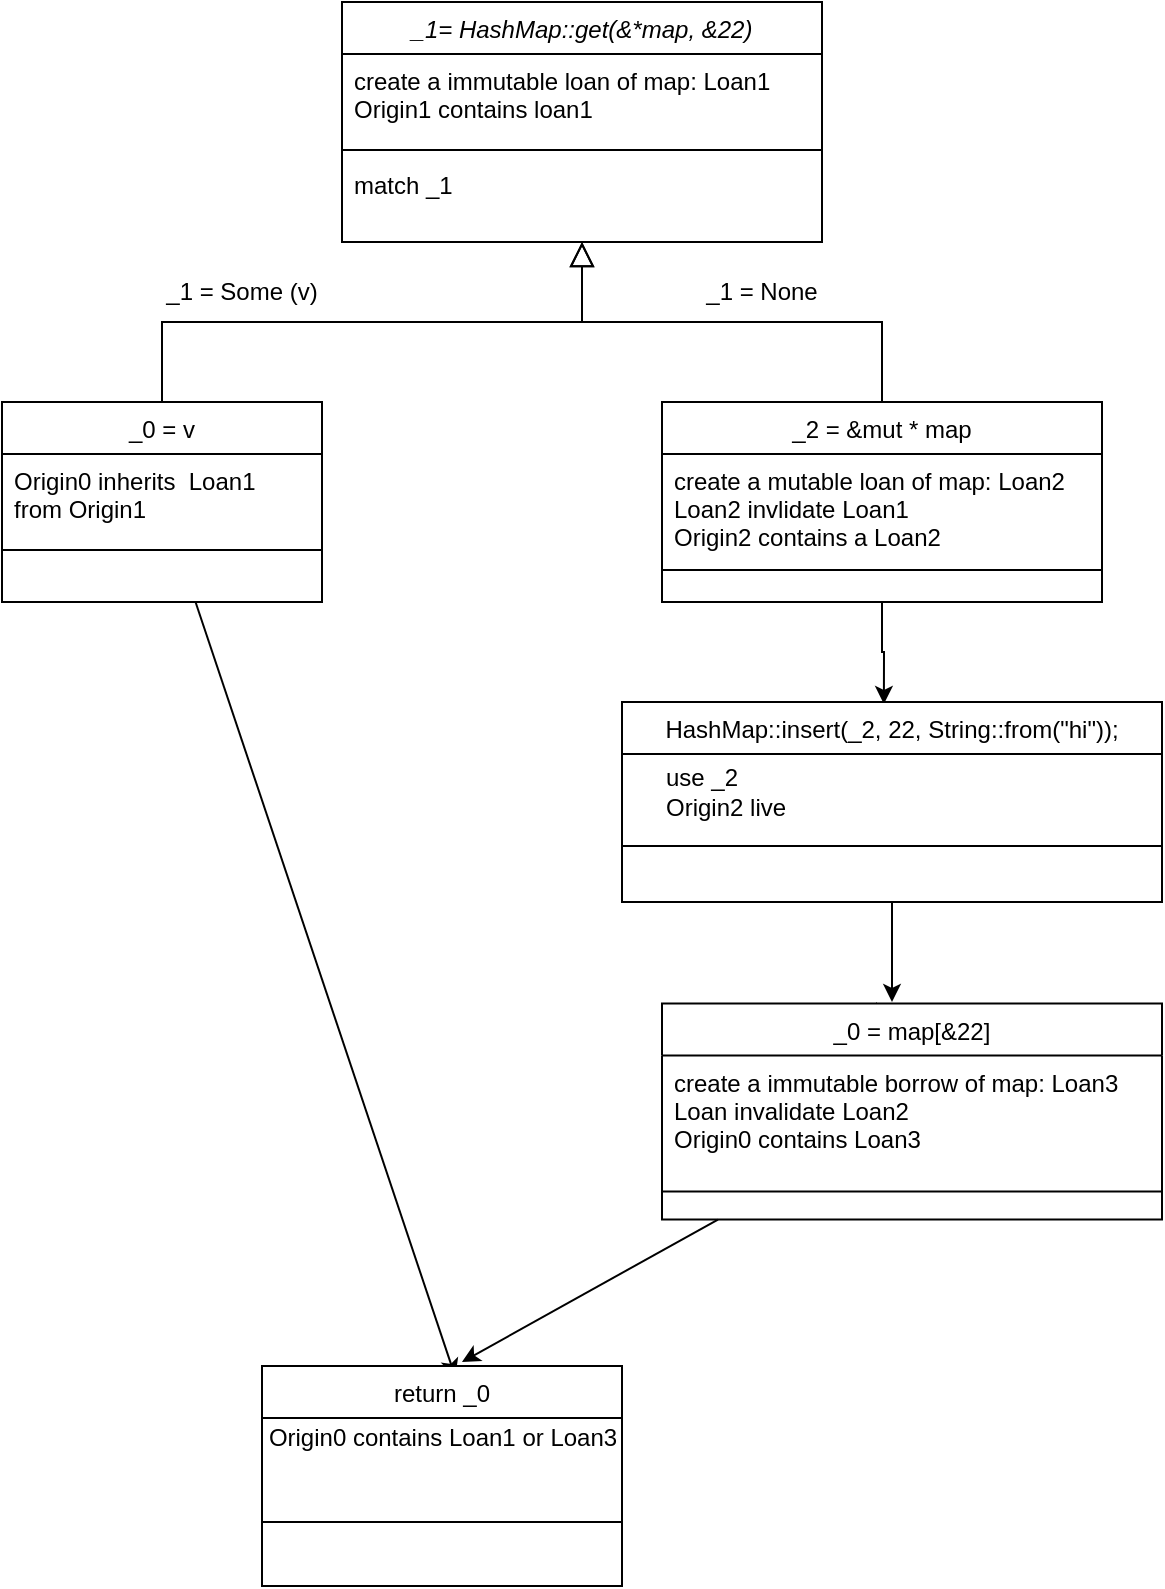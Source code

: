 <mxfile version="15.4.0" type="device"><diagram id="C5RBs43oDa-KdzZeNtuy" name="Page-1"><mxGraphModel dx="981" dy="569" grid="1" gridSize="10" guides="1" tooltips="1" connect="1" arrows="1" fold="1" page="1" pageScale="1" pageWidth="827" pageHeight="1169" math="0" shadow="0"><root><mxCell id="WIyWlLk6GJQsqaUBKTNV-0"/><mxCell id="WIyWlLk6GJQsqaUBKTNV-1" parent="WIyWlLk6GJQsqaUBKTNV-0"/><mxCell id="zkfFHV4jXpPFQw0GAbJ--0" value="_1= HashMap::get(&amp;*map, &amp;22)" style="swimlane;fontStyle=2;align=center;verticalAlign=top;childLayout=stackLayout;horizontal=1;startSize=26;horizontalStack=0;resizeParent=1;resizeLast=0;collapsible=1;marginBottom=0;rounded=0;shadow=0;strokeWidth=1;" parent="WIyWlLk6GJQsqaUBKTNV-1" vertex="1"><mxGeometry x="220" y="120" width="240" height="120" as="geometry"><mxRectangle x="220" y="120" width="160" height="26" as="alternateBounds"/></mxGeometry></mxCell><mxCell id="zkfFHV4jXpPFQw0GAbJ--1" value="create a immutable loan of map: Loan1&#10;Origin1 contains loan1" style="text;align=left;verticalAlign=top;spacingLeft=4;spacingRight=4;overflow=hidden;rotatable=0;points=[[0,0.5],[1,0.5]];portConstraint=eastwest;" parent="zkfFHV4jXpPFQw0GAbJ--0" vertex="1"><mxGeometry y="26" width="240" height="44" as="geometry"/></mxCell><mxCell id="zkfFHV4jXpPFQw0GAbJ--4" value="" style="line;html=1;strokeWidth=1;align=left;verticalAlign=middle;spacingTop=-1;spacingLeft=3;spacingRight=3;rotatable=0;labelPosition=right;points=[];portConstraint=eastwest;" parent="zkfFHV4jXpPFQw0GAbJ--0" vertex="1"><mxGeometry y="70" width="240" height="8" as="geometry"/></mxCell><mxCell id="zkfFHV4jXpPFQw0GAbJ--5" value="match _1" style="text;align=left;verticalAlign=top;spacingLeft=4;spacingRight=4;overflow=hidden;rotatable=0;points=[[0,0.5],[1,0.5]];portConstraint=eastwest;" parent="zkfFHV4jXpPFQw0GAbJ--0" vertex="1"><mxGeometry y="78" width="240" height="28" as="geometry"/></mxCell><mxCell id="aF91gFvNM9ZNXEiMhFfN-17" style="edgeStyle=none;rounded=0;orthogonalLoop=1;jettySize=auto;html=1;entryX=0.537;entryY=0.05;entryDx=0;entryDy=0;entryPerimeter=0;" edge="1" parent="WIyWlLk6GJQsqaUBKTNV-1" source="zkfFHV4jXpPFQw0GAbJ--6" target="aF91gFvNM9ZNXEiMhFfN-14"><mxGeometry relative="1" as="geometry"/></mxCell><mxCell id="zkfFHV4jXpPFQw0GAbJ--6" value="_0 = v" style="swimlane;fontStyle=0;align=center;verticalAlign=top;childLayout=stackLayout;horizontal=1;startSize=26;horizontalStack=0;resizeParent=1;resizeLast=0;collapsible=1;marginBottom=0;rounded=0;shadow=0;strokeWidth=1;" parent="WIyWlLk6GJQsqaUBKTNV-1" vertex="1"><mxGeometry x="50" y="320" width="160" height="100" as="geometry"><mxRectangle x="130" y="380" width="160" height="26" as="alternateBounds"/></mxGeometry></mxCell><mxCell id="zkfFHV4jXpPFQw0GAbJ--7" value="Origin0 inherits  Loan1 &#10;from Origin1" style="text;align=left;verticalAlign=top;spacingLeft=4;spacingRight=4;overflow=hidden;rotatable=0;points=[[0,0.5],[1,0.5]];portConstraint=eastwest;" parent="zkfFHV4jXpPFQw0GAbJ--6" vertex="1"><mxGeometry y="26" width="160" height="44" as="geometry"/></mxCell><mxCell id="zkfFHV4jXpPFQw0GAbJ--9" value="" style="line;html=1;strokeWidth=1;align=left;verticalAlign=middle;spacingTop=-1;spacingLeft=3;spacingRight=3;rotatable=0;labelPosition=right;points=[];portConstraint=eastwest;" parent="zkfFHV4jXpPFQw0GAbJ--6" vertex="1"><mxGeometry y="70" width="160" height="8" as="geometry"/></mxCell><mxCell id="zkfFHV4jXpPFQw0GAbJ--12" value="" style="endArrow=block;endSize=10;endFill=0;shadow=0;strokeWidth=1;rounded=0;edgeStyle=elbowEdgeStyle;elbow=vertical;" parent="WIyWlLk6GJQsqaUBKTNV-1" source="zkfFHV4jXpPFQw0GAbJ--6" target="zkfFHV4jXpPFQw0GAbJ--0" edge="1"><mxGeometry width="160" relative="1" as="geometry"><mxPoint x="200" y="203" as="sourcePoint"/><mxPoint x="200" y="203" as="targetPoint"/></mxGeometry></mxCell><mxCell id="aF91gFvNM9ZNXEiMhFfN-9" style="edgeStyle=orthogonalEdgeStyle;rounded=0;orthogonalLoop=1;jettySize=auto;html=1;entryX=0.485;entryY=0.01;entryDx=0;entryDy=0;entryPerimeter=0;" edge="1" parent="WIyWlLk6GJQsqaUBKTNV-1" source="zkfFHV4jXpPFQw0GAbJ--13" target="aF91gFvNM9ZNXEiMhFfN-6"><mxGeometry relative="1" as="geometry"/></mxCell><mxCell id="zkfFHV4jXpPFQw0GAbJ--13" value="_2 = &amp;mut * map" style="swimlane;fontStyle=0;align=center;verticalAlign=top;childLayout=stackLayout;horizontal=1;startSize=26;horizontalStack=0;resizeParent=1;resizeLast=0;collapsible=1;marginBottom=0;rounded=0;shadow=0;strokeWidth=1;" parent="WIyWlLk6GJQsqaUBKTNV-1" vertex="1"><mxGeometry x="380" y="320" width="220" height="100" as="geometry"><mxRectangle x="340" y="380" width="170" height="26" as="alternateBounds"/></mxGeometry></mxCell><mxCell id="zkfFHV4jXpPFQw0GAbJ--14" value="create a mutable loan of map: Loan2&#10;Loan2 invlidate Loan1&#10;Origin2 contains a Loan2" style="text;align=left;verticalAlign=top;spacingLeft=4;spacingRight=4;overflow=hidden;rotatable=0;points=[[0,0.5],[1,0.5]];portConstraint=eastwest;" parent="zkfFHV4jXpPFQw0GAbJ--13" vertex="1"><mxGeometry y="26" width="220" height="54" as="geometry"/></mxCell><mxCell id="zkfFHV4jXpPFQw0GAbJ--15" value="" style="line;html=1;strokeWidth=1;align=left;verticalAlign=middle;spacingTop=-1;spacingLeft=3;spacingRight=3;rotatable=0;labelPosition=right;points=[];portConstraint=eastwest;" parent="zkfFHV4jXpPFQw0GAbJ--13" vertex="1"><mxGeometry y="80" width="220" height="8" as="geometry"/></mxCell><mxCell id="zkfFHV4jXpPFQw0GAbJ--16" value="" style="endArrow=block;endSize=10;endFill=0;shadow=0;strokeWidth=1;rounded=0;edgeStyle=elbowEdgeStyle;elbow=vertical;" parent="WIyWlLk6GJQsqaUBKTNV-1" source="zkfFHV4jXpPFQw0GAbJ--13" target="zkfFHV4jXpPFQw0GAbJ--0" edge="1"><mxGeometry width="160" relative="1" as="geometry"><mxPoint x="210" y="373" as="sourcePoint"/><mxPoint x="310" y="271" as="targetPoint"/></mxGeometry></mxCell><mxCell id="aF91gFvNM9ZNXEiMhFfN-1" value="&lt;span&gt;_1 = Some (v)&lt;/span&gt;" style="text;html=1;strokeColor=none;fillColor=none;align=center;verticalAlign=middle;whiteSpace=wrap;rounded=0;" vertex="1" parent="WIyWlLk6GJQsqaUBKTNV-1"><mxGeometry x="110" y="250" width="120" height="30" as="geometry"/></mxCell><mxCell id="aF91gFvNM9ZNXEiMhFfN-2" value="&lt;span&gt;_1 = None&lt;/span&gt;" style="text;html=1;strokeColor=none;fillColor=none;align=center;verticalAlign=middle;whiteSpace=wrap;rounded=0;" vertex="1" parent="WIyWlLk6GJQsqaUBKTNV-1"><mxGeometry x="380" y="250" width="100" height="30" as="geometry"/></mxCell><mxCell id="aF91gFvNM9ZNXEiMhFfN-13" style="edgeStyle=none;rounded=0;orthogonalLoop=1;jettySize=auto;html=1;entryX=0.429;entryY=-0.007;entryDx=0;entryDy=0;entryPerimeter=0;" edge="1" parent="WIyWlLk6GJQsqaUBKTNV-1" target="aF91gFvNM9ZNXEiMhFfN-10"><mxGeometry relative="1" as="geometry"><mxPoint x="488.847" y="640.76" as="sourcePoint"/></mxGeometry></mxCell><mxCell id="aF91gFvNM9ZNXEiMhFfN-21" style="edgeStyle=none;rounded=0;orthogonalLoop=1;jettySize=auto;html=1;" edge="1" parent="WIyWlLk6GJQsqaUBKTNV-1" source="aF91gFvNM9ZNXEiMhFfN-6"><mxGeometry relative="1" as="geometry"><mxPoint x="495" y="620" as="targetPoint"/></mxGeometry></mxCell><mxCell id="aF91gFvNM9ZNXEiMhFfN-6" value="HashMap::insert(_2, 22, String::from(&quot;hi&quot;));" style="swimlane;fontStyle=0;align=center;verticalAlign=top;childLayout=stackLayout;horizontal=1;startSize=26;horizontalStack=0;resizeParent=1;resizeLast=0;collapsible=1;marginBottom=0;rounded=0;shadow=0;strokeWidth=1;" vertex="1" parent="WIyWlLk6GJQsqaUBKTNV-1"><mxGeometry x="360" y="470" width="270" height="100" as="geometry"><mxRectangle x="340" y="380" width="170" height="26" as="alternateBounds"/></mxGeometry></mxCell><mxCell id="aF91gFvNM9ZNXEiMhFfN-19" value="&lt;br&gt;&amp;nbsp; &amp;nbsp; &amp;nbsp; use _2&lt;br&gt;&amp;nbsp; &amp;nbsp; &amp;nbsp; Origin2 live" style="text;html=1;strokeColor=none;fillColor=none;align=left;verticalAlign=middle;whiteSpace=wrap;rounded=0;" vertex="1" parent="aF91gFvNM9ZNXEiMhFfN-6"><mxGeometry y="26" width="270" height="24" as="geometry"/></mxCell><mxCell id="aF91gFvNM9ZNXEiMhFfN-8" value="" style="line;html=1;strokeWidth=1;align=left;verticalAlign=middle;spacingTop=-1;spacingLeft=3;spacingRight=3;rotatable=0;labelPosition=right;points=[];portConstraint=eastwest;" vertex="1" parent="aF91gFvNM9ZNXEiMhFfN-6"><mxGeometry y="50" width="270" height="44" as="geometry"/></mxCell><mxCell id="aF91gFvNM9ZNXEiMhFfN-20" style="edgeStyle=none;rounded=0;orthogonalLoop=1;jettySize=auto;html=1;" edge="1" parent="WIyWlLk6GJQsqaUBKTNV-1" source="aF91gFvNM9ZNXEiMhFfN-10"><mxGeometry relative="1" as="geometry"><mxPoint x="280" y="800" as="targetPoint"/></mxGeometry></mxCell><mxCell id="aF91gFvNM9ZNXEiMhFfN-10" value="_0 = map[&amp;22]" style="swimlane;fontStyle=0;align=center;verticalAlign=top;childLayout=stackLayout;horizontal=1;startSize=26;horizontalStack=0;resizeParent=1;resizeLast=0;collapsible=1;marginBottom=0;rounded=0;shadow=0;strokeWidth=1;" vertex="1" parent="WIyWlLk6GJQsqaUBKTNV-1"><mxGeometry x="380" y="620.76" width="250" height="108" as="geometry"><mxRectangle x="340" y="380" width="170" height="26" as="alternateBounds"/></mxGeometry></mxCell><mxCell id="aF91gFvNM9ZNXEiMhFfN-11" value="create a immutable borrow of map: Loan3&#10;Loan invalidate Loan2&#10;Origin0 contains Loan3&#10;" style="text;align=left;verticalAlign=top;spacingLeft=4;spacingRight=4;overflow=hidden;rotatable=0;points=[[0,0.5],[1,0.5]];portConstraint=eastwest;" vertex="1" parent="aF91gFvNM9ZNXEiMhFfN-10"><mxGeometry y="26" width="250" height="64" as="geometry"/></mxCell><mxCell id="aF91gFvNM9ZNXEiMhFfN-12" value="" style="line;html=1;strokeWidth=1;align=left;verticalAlign=middle;spacingTop=-1;spacingLeft=3;spacingRight=3;rotatable=0;labelPosition=right;points=[];portConstraint=eastwest;" vertex="1" parent="aF91gFvNM9ZNXEiMhFfN-10"><mxGeometry y="90" width="250" height="8" as="geometry"/></mxCell><mxCell id="aF91gFvNM9ZNXEiMhFfN-14" value="return _0" style="swimlane;fontStyle=0;align=center;verticalAlign=top;childLayout=stackLayout;horizontal=1;startSize=26;horizontalStack=0;resizeParent=1;resizeLast=0;collapsible=1;marginBottom=0;rounded=0;shadow=0;strokeWidth=1;" vertex="1" parent="WIyWlLk6GJQsqaUBKTNV-1"><mxGeometry x="180" y="802" width="180" height="110" as="geometry"><mxRectangle x="340" y="380" width="170" height="26" as="alternateBounds"/></mxGeometry></mxCell><mxCell id="aF91gFvNM9ZNXEiMhFfN-22" value="Origin0 contains Loan1 or Loan3" style="text;html=1;align=center;verticalAlign=middle;resizable=0;points=[];autosize=1;strokeColor=none;fillColor=none;" vertex="1" parent="aF91gFvNM9ZNXEiMhFfN-14"><mxGeometry y="26" width="180" height="20" as="geometry"/></mxCell><mxCell id="aF91gFvNM9ZNXEiMhFfN-16" value="" style="line;html=1;strokeWidth=1;align=left;verticalAlign=middle;spacingTop=-1;spacingLeft=3;spacingRight=3;rotatable=0;labelPosition=right;points=[];portConstraint=eastwest;" vertex="1" parent="aF91gFvNM9ZNXEiMhFfN-14"><mxGeometry y="46" width="180" height="64" as="geometry"/></mxCell></root></mxGraphModel></diagram></mxfile>